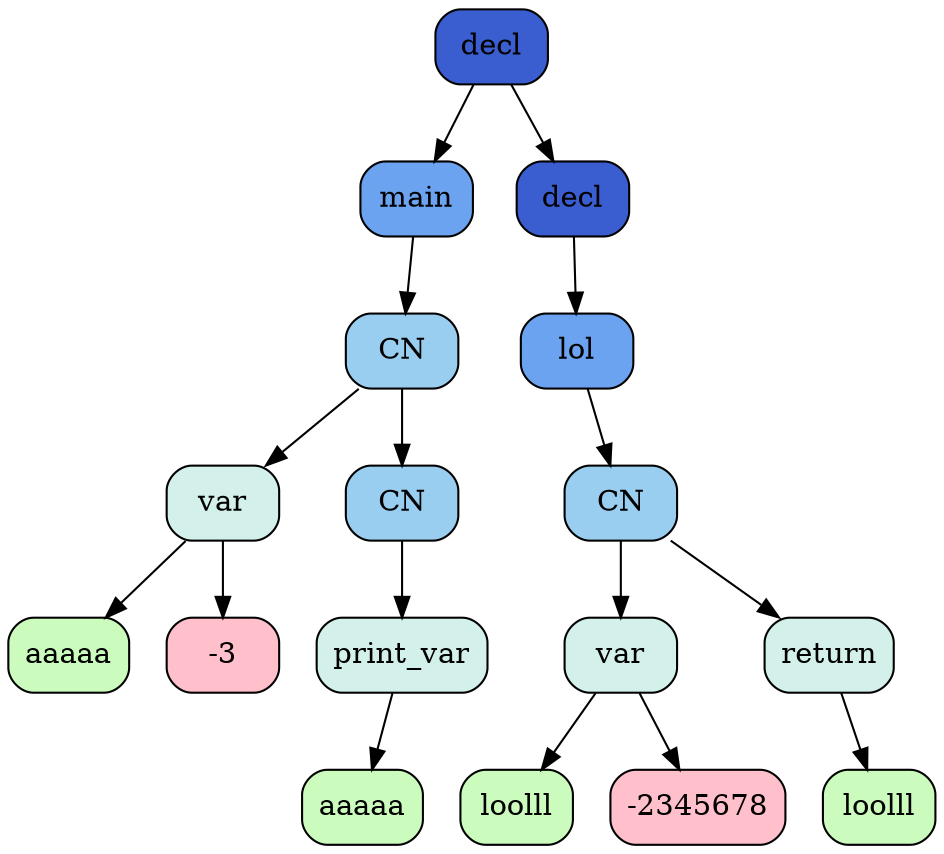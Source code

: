 digraph {
		node [shape=Mrecord]
	node0x556d5cb76910[label="decl", style=filled, fillcolor="#3a5ed0"]
	node0x556d5cb766c0[style=filled, fillcolor="#6ba3f0", label="main"]
	node0x556d5cb76910 -> node0x556d5cb766c0
	node0x556d5cb766c0[style=filled, fillcolor="#6ba3f0", label="main"]
	node0x556d5cb76690[label="CN", style=filled, fillcolor="#9acef0"]
	node0x556d5cb766c0 -> node0x556d5cb76690
	node0x556d5cb76690[label="CN", style=filled, fillcolor="#9acef0"]
	node0x556d5cb765b0[label="var", style=filled, fillcolor="#d3f0eb"]
	node0x556d5cb76690 -> node0x556d5cb765b0
	node0x556d5cb765b0[label="var", style=filled, fillcolor="#d3f0eb"]
	node0x556d5cb76530[style=filled, fillcolor="#cbfcbd", label="aaaaa"]
	node0x556d5cb765b0 -> node0x556d5cb76530
	node0x556d5cb765b0[label="var", style=filled, fillcolor="#d3f0eb"]
	node0x556d5cb76580[style=filled, fillcolor="#ffc0cb", label="-3"]
	node0x556d5cb765b0 -> node0x556d5cb76580
	node0x556d5cb76690[label="CN", style=filled, fillcolor="#9acef0"]
	node0x556d5cb76660[label="CN", style=filled, fillcolor="#9acef0"]
	node0x556d5cb76690 -> node0x556d5cb76660
	node0x556d5cb76660[label="CN", style=filled, fillcolor="#9acef0"]
	node0x556d5cb76630[label="print_var", style=filled, fillcolor="#d3f0eb"]
	node0x556d5cb76660 -> node0x556d5cb76630
	node0x556d5cb76630[label="print_var", style=filled, fillcolor="#d3f0eb"]
	node0x556d5cb765e0[style=filled, fillcolor="#cbfcbd", label="aaaaa"]
	node0x556d5cb76630 -> node0x556d5cb765e0
	node0x556d5cb76910[label="decl", style=filled, fillcolor="#3a5ed0"]
	node0x556d5cb768e0[label="decl", style=filled, fillcolor="#3a5ed0"]
	node0x556d5cb76910 -> node0x556d5cb768e0
	node0x556d5cb768e0[label="decl", style=filled, fillcolor="#3a5ed0"]
	node0x556d5cb76890[style=filled, fillcolor="#6ba3f0", label="lol"]
	node0x556d5cb768e0 -> node0x556d5cb76890
	node0x556d5cb76890[style=filled, fillcolor="#6ba3f0", label="lol"]
	node0x556d5cb76860[label="CN", style=filled, fillcolor="#9acef0"]
	node0x556d5cb76890 -> node0x556d5cb76860
	node0x556d5cb76860[label="CN", style=filled, fillcolor="#9acef0"]
	node0x556d5cb767b0[label="var", style=filled, fillcolor="#d3f0eb"]
	node0x556d5cb76860 -> node0x556d5cb767b0
	node0x556d5cb767b0[label="var", style=filled, fillcolor="#d3f0eb"]
	node0x556d5cb76730[style=filled, fillcolor="#cbfcbd", label="loolll"]
	node0x556d5cb767b0 -> node0x556d5cb76730
	node0x556d5cb767b0[label="var", style=filled, fillcolor="#d3f0eb"]
	node0x556d5cb76780[style=filled, fillcolor="#ffc0cb", label="-2345678"]
	node0x556d5cb767b0 -> node0x556d5cb76780
	node0x556d5cb76860[label="CN", style=filled, fillcolor="#9acef0"]
	node0x556d5cb76830[label="return", style=filled, fillcolor="#d3f0eb"]
	node0x556d5cb76860 -> node0x556d5cb76830
	node0x556d5cb76830[label="return", style=filled, fillcolor="#d3f0eb"]
	node0x556d5cb767e0[style=filled, fillcolor="#cbfcbd", label="loolll"]
	node0x556d5cb76830 -> node0x556d5cb767e0
}
